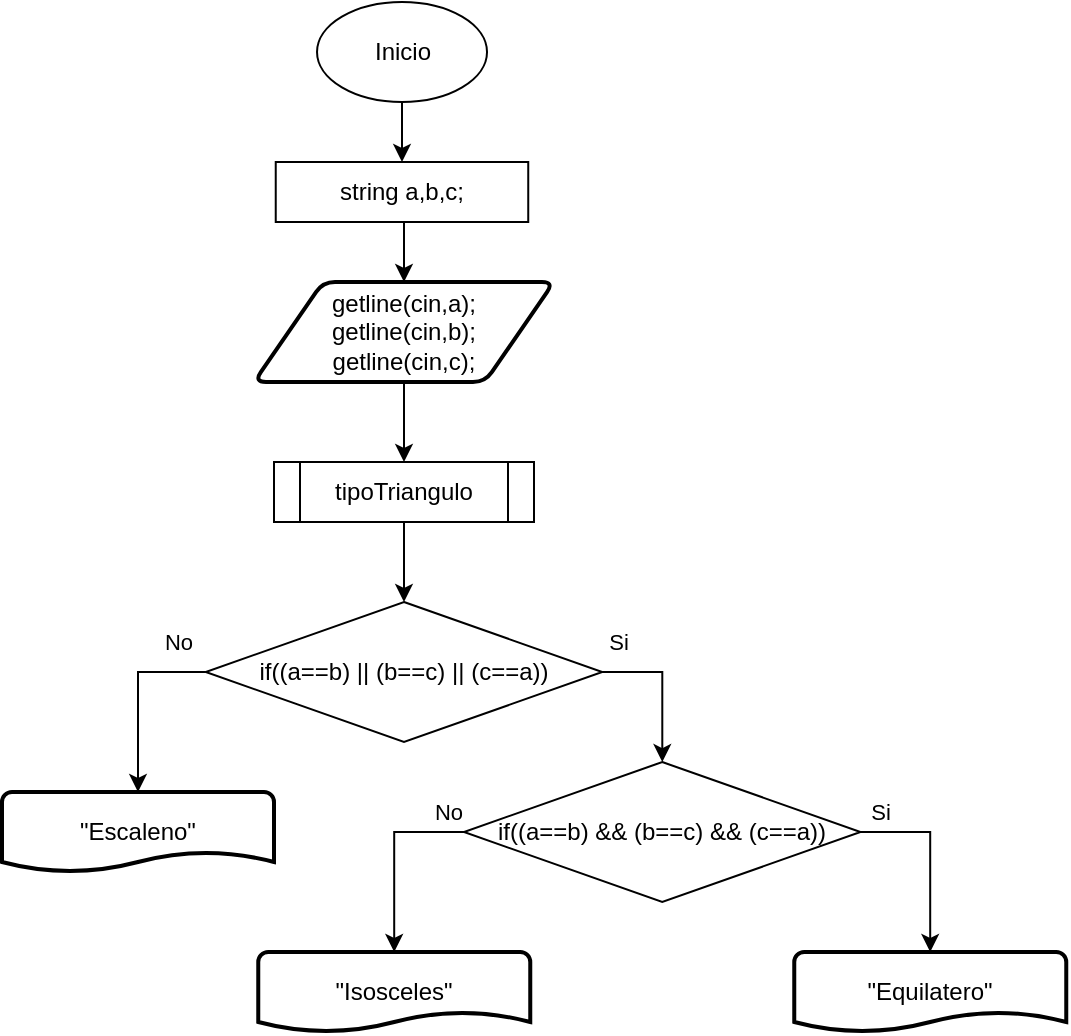 <mxfile version="15.0.6" type="device"><diagram id="jWnsUbKJn7b7tgoyr-Ta" name="Page-1"><mxGraphModel dx="985" dy="464" grid="1" gridSize="10" guides="1" tooltips="1" connect="1" arrows="1" fold="1" page="1" pageScale="1" pageWidth="850" pageHeight="1100" math="0" shadow="0"><root><mxCell id="0"/><mxCell id="1" parent="0"/><mxCell id="xrb-dijRtDR1m3IBq98--5" style="edgeStyle=orthogonalEdgeStyle;rounded=0;orthogonalLoop=1;jettySize=auto;html=1;exitX=0.5;exitY=1;exitDx=0;exitDy=0;entryX=0.5;entryY=0;entryDx=0;entryDy=0;" edge="1" parent="1" source="xrb-dijRtDR1m3IBq98--1" target="xrb-dijRtDR1m3IBq98--4"><mxGeometry relative="1" as="geometry"/></mxCell><mxCell id="xrb-dijRtDR1m3IBq98--1" value="Inicio" style="ellipse;whiteSpace=wrap;html=1;" vertex="1" parent="1"><mxGeometry x="397.51" y="110" width="85" height="50" as="geometry"/></mxCell><mxCell id="xrb-dijRtDR1m3IBq98--6" style="edgeStyle=orthogonalEdgeStyle;rounded=0;orthogonalLoop=1;jettySize=auto;html=1;exitX=0.5;exitY=1;exitDx=0;exitDy=0;" edge="1" parent="1" source="xrb-dijRtDR1m3IBq98--4"><mxGeometry relative="1" as="geometry"><mxPoint x="440" y="220" as="targetPoint"/></mxGeometry></mxCell><mxCell id="xrb-dijRtDR1m3IBq98--24" style="edgeStyle=orthogonalEdgeStyle;rounded=0;orthogonalLoop=1;jettySize=auto;html=1;exitX=0.5;exitY=1;exitDx=0;exitDy=0;entryX=0.5;entryY=0;entryDx=0;entryDy=0;" edge="1" parent="1" source="xrb-dijRtDR1m3IBq98--4" target="xrb-dijRtDR1m3IBq98--21"><mxGeometry relative="1" as="geometry"/></mxCell><mxCell id="xrb-dijRtDR1m3IBq98--4" value="string a,b,c;&lt;br&gt;" style="rounded=0;whiteSpace=wrap;html=1;" vertex="1" parent="1"><mxGeometry x="376.87" y="190" width="126.25" height="30" as="geometry"/></mxCell><mxCell id="xrb-dijRtDR1m3IBq98--26" value="No" style="edgeStyle=orthogonalEdgeStyle;rounded=0;orthogonalLoop=1;jettySize=auto;html=1;exitX=0;exitY=0.5;exitDx=0;exitDy=0;entryX=0.5;entryY=0;entryDx=0;entryDy=0;entryPerimeter=0;" edge="1" parent="1" source="xrb-dijRtDR1m3IBq98--11" target="xrb-dijRtDR1m3IBq98--25"><mxGeometry x="-0.697" y="-15" relative="1" as="geometry"><mxPoint as="offset"/></mxGeometry></mxCell><mxCell id="xrb-dijRtDR1m3IBq98--28" value="Si" style="edgeStyle=orthogonalEdgeStyle;rounded=0;orthogonalLoop=1;jettySize=auto;html=1;exitX=1;exitY=0.5;exitDx=0;exitDy=0;" edge="1" parent="1" source="xrb-dijRtDR1m3IBq98--11" target="xrb-dijRtDR1m3IBq98--27"><mxGeometry x="-0.802" y="15" relative="1" as="geometry"><mxPoint as="offset"/></mxGeometry></mxCell><mxCell id="xrb-dijRtDR1m3IBq98--11" value="if((a==b) || (b==c) || (c==a))" style="rhombus;whiteSpace=wrap;html=1;" vertex="1" parent="1"><mxGeometry x="341.87" y="410" width="198.25" height="70" as="geometry"/></mxCell><mxCell id="xrb-dijRtDR1m3IBq98--19" style="edgeStyle=orthogonalEdgeStyle;rounded=0;orthogonalLoop=1;jettySize=auto;html=1;exitX=0.5;exitY=1;exitDx=0;exitDy=0;entryX=0.5;entryY=0;entryDx=0;entryDy=0;" edge="1" parent="1" source="xrb-dijRtDR1m3IBq98--17" target="xrb-dijRtDR1m3IBq98--11"><mxGeometry relative="1" as="geometry"><mxPoint x="439.115" y="400" as="targetPoint"/></mxGeometry></mxCell><mxCell id="xrb-dijRtDR1m3IBq98--17" value="tipoTriangulo" style="shape=process;whiteSpace=wrap;html=1;backgroundOutline=1;" vertex="1" parent="1"><mxGeometry x="376" y="340" width="130" height="30" as="geometry"/></mxCell><mxCell id="xrb-dijRtDR1m3IBq98--41" style="edgeStyle=orthogonalEdgeStyle;rounded=0;orthogonalLoop=1;jettySize=auto;html=1;exitX=0.5;exitY=1;exitDx=0;exitDy=0;entryX=0.5;entryY=0;entryDx=0;entryDy=0;" edge="1" parent="1" source="xrb-dijRtDR1m3IBq98--21" target="xrb-dijRtDR1m3IBq98--17"><mxGeometry relative="1" as="geometry"/></mxCell><mxCell id="xrb-dijRtDR1m3IBq98--21" value="&lt;span&gt;getline(cin,a);&lt;/span&gt;&lt;br&gt;&lt;span&gt;getline(cin,b);&lt;/span&gt;&lt;br&gt;&lt;span&gt;getline(cin,c);&lt;/span&gt;" style="shape=parallelogram;html=1;strokeWidth=2;perimeter=parallelogramPerimeter;whiteSpace=wrap;rounded=1;arcSize=12;size=0.23;" vertex="1" parent="1"><mxGeometry x="366" y="250" width="150" height="50" as="geometry"/></mxCell><mxCell id="xrb-dijRtDR1m3IBq98--25" value="&quot;Escaleno&quot;" style="strokeWidth=2;html=1;shape=mxgraph.flowchart.document2;whiteSpace=wrap;size=0.25;" vertex="1" parent="1"><mxGeometry x="240" y="505" width="136" height="40" as="geometry"/></mxCell><mxCell id="xrb-dijRtDR1m3IBq98--30" value="Si" style="edgeStyle=orthogonalEdgeStyle;rounded=0;orthogonalLoop=1;jettySize=auto;html=1;exitX=1;exitY=0.5;exitDx=0;exitDy=0;" edge="1" parent="1" source="xrb-dijRtDR1m3IBq98--27" target="xrb-dijRtDR1m3IBq98--29"><mxGeometry x="-0.786" y="10" relative="1" as="geometry"><mxPoint as="offset"/></mxGeometry></mxCell><mxCell id="xrb-dijRtDR1m3IBq98--32" value="No" style="edgeStyle=orthogonalEdgeStyle;rounded=0;orthogonalLoop=1;jettySize=auto;html=1;exitX=0;exitY=0.5;exitDx=0;exitDy=0;" edge="1" parent="1" source="xrb-dijRtDR1m3IBq98--27" target="xrb-dijRtDR1m3IBq98--31"><mxGeometry x="-0.833" y="-10" relative="1" as="geometry"><mxPoint as="offset"/></mxGeometry></mxCell><mxCell id="xrb-dijRtDR1m3IBq98--27" value="if((a==b) &amp;amp;&amp;amp; (b==c) &amp;amp;&amp;amp; (c==a))" style="rhombus;whiteSpace=wrap;html=1;" vertex="1" parent="1"><mxGeometry x="471" y="490" width="198.25" height="70" as="geometry"/></mxCell><mxCell id="xrb-dijRtDR1m3IBq98--29" value="&quot;Equilatero&quot;" style="strokeWidth=2;html=1;shape=mxgraph.flowchart.document2;whiteSpace=wrap;size=0.25;" vertex="1" parent="1"><mxGeometry x="636.13" y="585" width="136" height="40" as="geometry"/></mxCell><mxCell id="xrb-dijRtDR1m3IBq98--31" value="&quot;Isosceles&quot;" style="strokeWidth=2;html=1;shape=mxgraph.flowchart.document2;whiteSpace=wrap;size=0.25;" vertex="1" parent="1"><mxGeometry x="368.13" y="585" width="136" height="40" as="geometry"/></mxCell></root></mxGraphModel></diagram></mxfile>